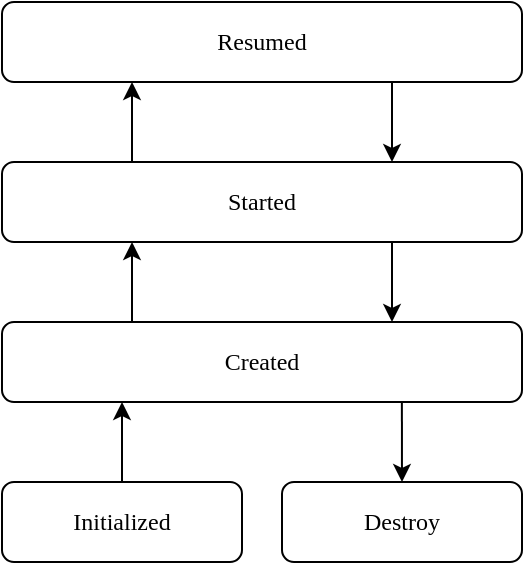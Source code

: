 <mxfile version="16.5.2" type="device" pages="3"><diagram id="umtviOFYC9jXL_MlqAYk" name="Page-1"><mxGraphModel dx="1486" dy="1440" grid="1" gridSize="10" guides="1" tooltips="1" connect="1" arrows="1" fold="1" page="1" pageScale="1" pageWidth="827" pageHeight="1169" math="0" shadow="0"><root><mxCell id="0"/><mxCell id="1" parent="0"/><mxCell id="emW6ixQv2yxcE0U_R0lQ-6" value="" style="edgeStyle=orthogonalEdgeStyle;rounded=0;orthogonalLoop=1;jettySize=auto;html=1;" parent="1" source="emW6ixQv2yxcE0U_R0lQ-1" edge="1"><mxGeometry relative="1" as="geometry"><mxPoint x="344" y="645" as="targetPoint"/></mxGeometry></mxCell><mxCell id="emW6ixQv2yxcE0U_R0lQ-1" value="Initialized" style="rounded=1;whiteSpace=wrap;html=1;fontFamily=Verdana;" parent="1" vertex="1"><mxGeometry x="284" y="685" width="120" height="40" as="geometry"/></mxCell><mxCell id="emW6ixQv2yxcE0U_R0lQ-2" value="Destroy" style="rounded=1;whiteSpace=wrap;html=1;fontFamily=Verdana;" parent="1" vertex="1"><mxGeometry x="424" y="685" width="120" height="40" as="geometry"/></mxCell><mxCell id="emW6ixQv2yxcE0U_R0lQ-12" style="edgeStyle=orthogonalEdgeStyle;rounded=0;orthogonalLoop=1;jettySize=auto;html=1;exitX=0.25;exitY=0;exitDx=0;exitDy=0;entryX=0.25;entryY=1;entryDx=0;entryDy=0;" parent="1" source="emW6ixQv2yxcE0U_R0lQ-3" target="emW6ixQv2yxcE0U_R0lQ-4" edge="1"><mxGeometry relative="1" as="geometry"/></mxCell><mxCell id="emW6ixQv2yxcE0U_R0lQ-17" style="edgeStyle=orthogonalEdgeStyle;rounded=0;orthogonalLoop=1;jettySize=auto;html=1;exitX=0.769;exitY=1.004;exitDx=0;exitDy=0;entryX=0.5;entryY=0;entryDx=0;entryDy=0;exitPerimeter=0;" parent="1" source="emW6ixQv2yxcE0U_R0lQ-3" target="emW6ixQv2yxcE0U_R0lQ-2" edge="1"><mxGeometry relative="1" as="geometry"/></mxCell><mxCell id="emW6ixQv2yxcE0U_R0lQ-3" value="Created" style="rounded=1;whiteSpace=wrap;html=1;fontFamily=Verdana;" parent="1" vertex="1"><mxGeometry x="284" y="605" width="260" height="40" as="geometry"/></mxCell><mxCell id="emW6ixQv2yxcE0U_R0lQ-11" style="edgeStyle=orthogonalEdgeStyle;rounded=0;orthogonalLoop=1;jettySize=auto;html=1;exitX=0.25;exitY=0;exitDx=0;exitDy=0;entryX=0.25;entryY=1;entryDx=0;entryDy=0;" parent="1" source="emW6ixQv2yxcE0U_R0lQ-4" target="emW6ixQv2yxcE0U_R0lQ-5" edge="1"><mxGeometry relative="1" as="geometry"/></mxCell><mxCell id="emW6ixQv2yxcE0U_R0lQ-15" style="edgeStyle=orthogonalEdgeStyle;rounded=0;orthogonalLoop=1;jettySize=auto;html=1;exitX=0.75;exitY=1;exitDx=0;exitDy=0;entryX=0.75;entryY=0;entryDx=0;entryDy=0;" parent="1" source="emW6ixQv2yxcE0U_R0lQ-4" target="emW6ixQv2yxcE0U_R0lQ-3" edge="1"><mxGeometry relative="1" as="geometry"/></mxCell><mxCell id="emW6ixQv2yxcE0U_R0lQ-4" value="Started" style="rounded=1;whiteSpace=wrap;html=1;fontFamily=Verdana;" parent="1" vertex="1"><mxGeometry x="284" y="525" width="260" height="40" as="geometry"/></mxCell><mxCell id="emW6ixQv2yxcE0U_R0lQ-14" style="edgeStyle=orthogonalEdgeStyle;rounded=0;orthogonalLoop=1;jettySize=auto;html=1;exitX=0.75;exitY=1;exitDx=0;exitDy=0;entryX=0.75;entryY=0;entryDx=0;entryDy=0;" parent="1" source="emW6ixQv2yxcE0U_R0lQ-5" target="emW6ixQv2yxcE0U_R0lQ-4" edge="1"><mxGeometry relative="1" as="geometry"/></mxCell><mxCell id="emW6ixQv2yxcE0U_R0lQ-5" value="Resumed" style="rounded=1;whiteSpace=wrap;html=1;fontFamily=Verdana;" parent="1" vertex="1"><mxGeometry x="284" y="445" width="260" height="40" as="geometry"/></mxCell></root></mxGraphModel></diagram><diagram id="tR8hDIvvS0qbnXUTT0yS" name="Page-2"><mxGraphModel dx="991" dy="1036" grid="1" gridSize="10" guides="1" tooltips="1" connect="1" arrows="1" fold="1" page="1" pageScale="1" pageWidth="827" pageHeight="1169" math="0" shadow="0"><root><mxCell id="8byg55tvMwMnO0azjjLd-0"/><mxCell id="8byg55tvMwMnO0azjjLd-1" parent="8byg55tvMwMnO0azjjLd-0"/><mxCell id="TiwelL_LszLCmftjF__P-0" style="edgeStyle=orthogonalEdgeStyle;rounded=0;orthogonalLoop=1;jettySize=auto;html=1;exitX=1;exitY=0.75;exitDx=0;exitDy=0;entryX=0;entryY=0.75;entryDx=0;entryDy=0;fontFamily=Verdana;" parent="8byg55tvMwMnO0azjjLd-1" source="TiwelL_LszLCmftjF__P-1" target="TiwelL_LszLCmftjF__P-3" edge="1"><mxGeometry relative="1" as="geometry"/></mxCell><mxCell id="TiwelL_LszLCmftjF__P-1" value="Activity" style="rounded=1;whiteSpace=wrap;html=1;fontFamily=Verdana;" parent="8byg55tvMwMnO0azjjLd-1" vertex="1"><mxGeometry x="174" y="480" width="160" height="240" as="geometry"/></mxCell><mxCell id="TiwelL_LszLCmftjF__P-2" style="edgeStyle=orthogonalEdgeStyle;rounded=0;orthogonalLoop=1;jettySize=auto;html=1;exitX=0;exitY=0.25;exitDx=0;exitDy=0;entryX=1;entryY=0.25;entryDx=0;entryDy=0;fontFamily=Verdana;" parent="8byg55tvMwMnO0azjjLd-1" source="TiwelL_LszLCmftjF__P-3" target="TiwelL_LszLCmftjF__P-1" edge="1"><mxGeometry relative="1" as="geometry"/></mxCell><mxCell id="TiwelL_LszLCmftjF__P-3" value="ViewModel" style="rounded=1;whiteSpace=wrap;html=1;fontFamily=Verdana;" parent="8byg55tvMwMnO0azjjLd-1" vertex="1"><mxGeometry x="494" y="480" width="160" height="240" as="geometry"/></mxCell><mxCell id="TiwelL_LszLCmftjF__P-4" value="LiveData Object" style="text;html=1;strokeColor=none;fillColor=none;align=center;verticalAlign=middle;whiteSpace=wrap;rounded=0;fontFamily=Verdana;" parent="8byg55tvMwMnO0azjjLd-1" vertex="1"><mxGeometry x="524" y="498" width="100" height="30" as="geometry"/></mxCell><mxCell id="TiwelL_LszLCmftjF__P-5" value="&lt;div&gt;Observer&lt;/div&gt;" style="text;html=1;strokeColor=none;fillColor=none;align=center;verticalAlign=middle;whiteSpace=wrap;rounded=0;fontFamily=Verdana;" parent="8byg55tvMwMnO0azjjLd-1" vertex="1"><mxGeometry x="224" y="450" width="60" height="30" as="geometry"/></mxCell><mxCell id="TiwelL_LszLCmftjF__P-6" value="Observing..." style="text;html=1;strokeColor=none;fillColor=none;align=center;verticalAlign=middle;whiteSpace=wrap;rounded=0;fontFamily=Verdana;" parent="8byg55tvMwMnO0azjjLd-1" vertex="1"><mxGeometry x="334" y="666" width="160" height="30" as="geometry"/></mxCell><mxCell id="TiwelL_LszLCmftjF__P-7" value="&lt;div&gt;Value Changed&lt;/div&gt;&lt;div&gt;(send if activity is active)&lt;/div&gt;" style="text;html=1;strokeColor=none;fillColor=none;align=center;verticalAlign=middle;whiteSpace=wrap;rounded=0;fontFamily=Verdana;" parent="8byg55tvMwMnO0azjjLd-1" vertex="1"><mxGeometry x="334" y="483" width="160" height="60" as="geometry"/></mxCell></root></mxGraphModel></diagram><diagram id="idBixOEQl8Ewc1kNxe0x" name="Page-3"><mxGraphModel dx="743" dy="777" grid="1" gridSize="10" guides="1" tooltips="1" connect="1" arrows="1" fold="1" page="1" pageScale="1" pageWidth="827" pageHeight="1169" math="0" shadow="0"><root><mxCell id="djSF2daEkccej2ecmFhz-0"/><mxCell id="djSF2daEkccej2ecmFhz-1" parent="djSF2daEkccej2ecmFhz-0"/><mxCell id="MdzpknnCyoASIIx1bTdE-9" value="&lt;span style=&quot;font-size: 14px; font-style: normal; font-weight: 400; letter-spacing: normal; text-align: left; text-indent: 0px; text-transform: none; word-spacing: 0px; background-color: rgb(255, 255, 255); display: inline; float: none;&quot;&gt;X&lt;/span&gt;" style="text;whiteSpace=wrap;html=1;fontColor=#FF8A66;fontFamily=Verdana;" parent="djSF2daEkccej2ecmFhz-1" vertex="1"><mxGeometry x="393" y="526" width="20" height="32" as="geometry"/></mxCell><mxCell id="MdzpknnCyoASIIx1bTdE-0" style="edgeStyle=orthogonalEdgeStyle;rounded=0;orthogonalLoop=1;jettySize=auto;html=1;exitX=1;exitY=0.75;exitDx=0;exitDy=0;entryX=0;entryY=0.75;entryDx=0;entryDy=0;fontFamily=Verdana;" parent="djSF2daEkccej2ecmFhz-1" source="MdzpknnCyoASIIx1bTdE-1" target="MdzpknnCyoASIIx1bTdE-3" edge="1"><mxGeometry relative="1" as="geometry"/></mxCell><mxCell id="MdzpknnCyoASIIx1bTdE-1" value="Activity" style="rounded=1;whiteSpace=wrap;html=1;fontFamily=Verdana;" parent="djSF2daEkccej2ecmFhz-1" vertex="1"><mxGeometry x="174" y="480" width="160" height="240" as="geometry"/></mxCell><mxCell id="MdzpknnCyoASIIx1bTdE-2" style="edgeStyle=orthogonalEdgeStyle;rounded=0;orthogonalLoop=1;jettySize=auto;html=1;exitX=0;exitY=0.25;exitDx=0;exitDy=0;fontFamily=Verdana;" parent="djSF2daEkccej2ecmFhz-1" source="MdzpknnCyoASIIx1bTdE-3" edge="1"><mxGeometry relative="1" as="geometry"><mxPoint x="404" y="540" as="targetPoint"/></mxGeometry></mxCell><mxCell id="MdzpknnCyoASIIx1bTdE-3" value="ViewModel" style="rounded=1;whiteSpace=wrap;html=1;fontFamily=Verdana;" parent="djSF2daEkccej2ecmFhz-1" vertex="1"><mxGeometry x="494" y="480" width="160" height="240" as="geometry"/></mxCell><mxCell id="MdzpknnCyoASIIx1bTdE-4" value="LiveData Object" style="text;html=1;strokeColor=none;fillColor=none;align=center;verticalAlign=middle;whiteSpace=wrap;rounded=0;fontFamily=Verdana;" parent="djSF2daEkccej2ecmFhz-1" vertex="1"><mxGeometry x="524" y="498" width="100" height="30" as="geometry"/></mxCell><mxCell id="MdzpknnCyoASIIx1bTdE-5" value="&lt;div&gt;Observer&lt;/div&gt;" style="text;html=1;strokeColor=none;fillColor=none;align=center;verticalAlign=middle;whiteSpace=wrap;rounded=0;fontFamily=Verdana;" parent="djSF2daEkccej2ecmFhz-1" vertex="1"><mxGeometry x="224" y="450" width="60" height="30" as="geometry"/></mxCell><mxCell id="MdzpknnCyoASIIx1bTdE-6" value="Observing..." style="text;html=1;strokeColor=none;fillColor=none;align=center;verticalAlign=middle;whiteSpace=wrap;rounded=0;fontFamily=Verdana;" parent="djSF2daEkccej2ecmFhz-1" vertex="1"><mxGeometry x="334" y="666" width="160" height="30" as="geometry"/></mxCell><mxCell id="MdzpknnCyoASIIx1bTdE-7" value="&lt;div&gt;Value Changed&lt;/div&gt;&lt;div&gt;(send if activity is active)&lt;/div&gt;" style="text;html=1;strokeColor=none;fillColor=none;align=center;verticalAlign=middle;whiteSpace=wrap;rounded=0;fontFamily=Verdana;" parent="djSF2daEkccej2ecmFhz-1" vertex="1"><mxGeometry x="334" y="483" width="160" height="47" as="geometry"/></mxCell></root></mxGraphModel></diagram></mxfile>